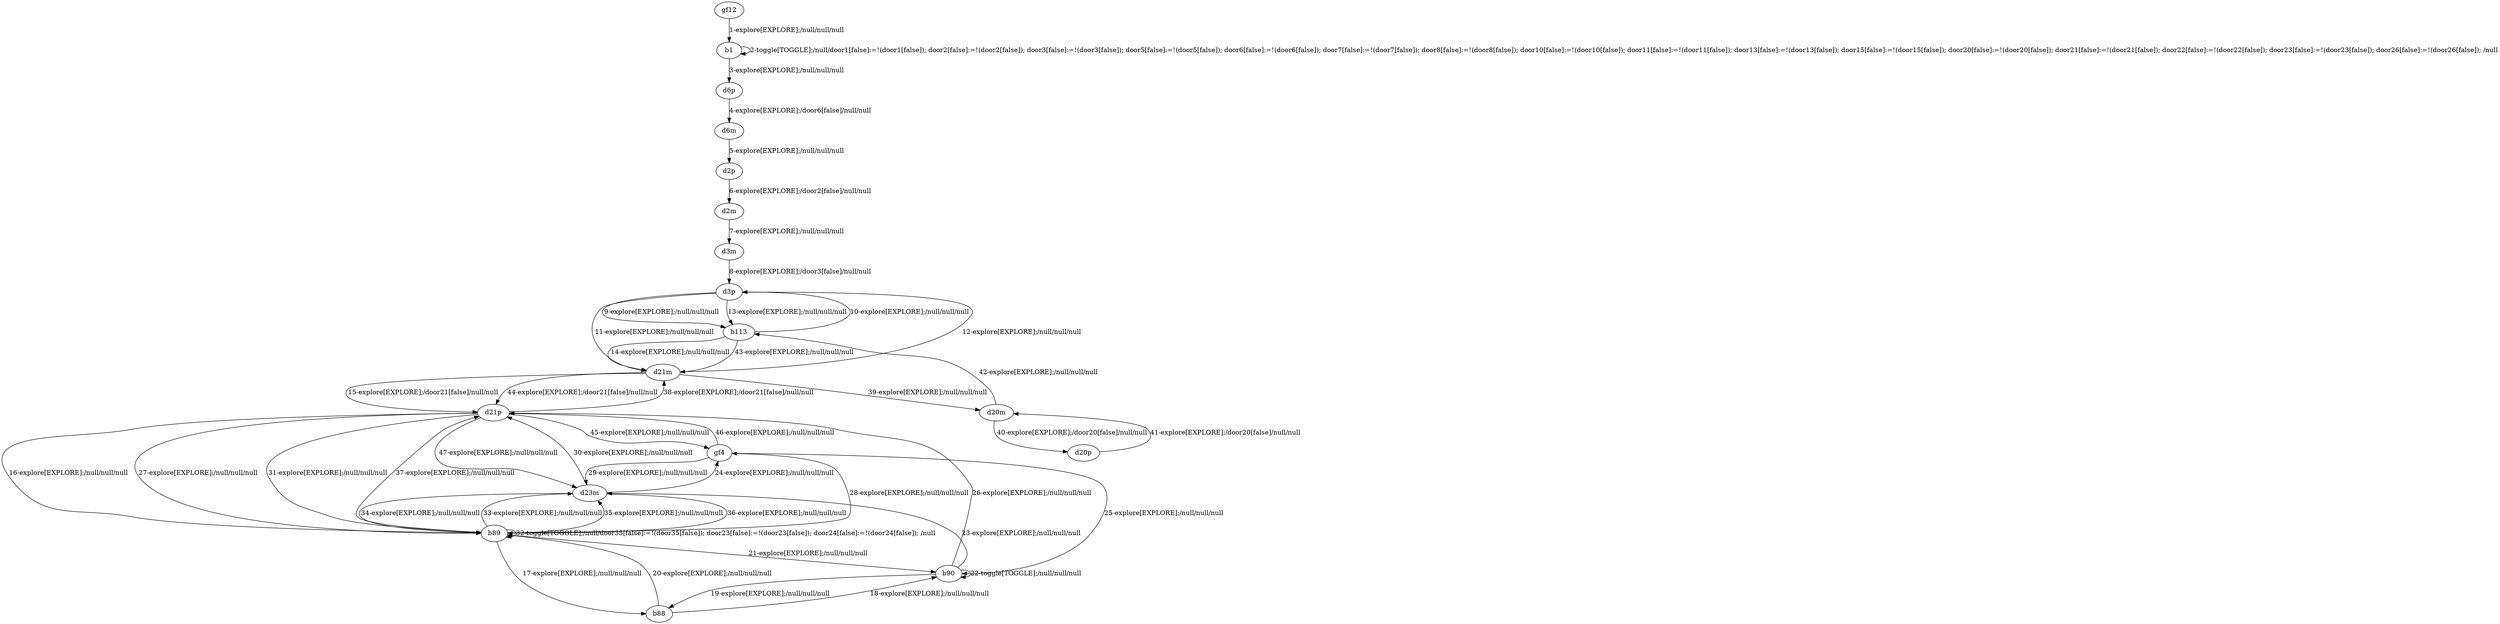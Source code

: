 # Total number of goals covered by this test: 2
# b90 --> d21p
# b89 --> b89

digraph g {
"gf12" -> "b1" [label = "1-explore[EXPLORE];/null/null/null"];
"b1" -> "b1" [label = "2-toggle[TOGGLE];/null/door1[false]:=!(door1[false]); door2[false]:=!(door2[false]); door3[false]:=!(door3[false]); door5[false]:=!(door5[false]); door6[false]:=!(door6[false]); door7[false]:=!(door7[false]); door8[false]:=!(door8[false]); door10[false]:=!(door10[false]); door11[false]:=!(door11[false]); door13[false]:=!(door13[false]); door15[false]:=!(door15[false]); door20[false]:=!(door20[false]); door21[false]:=!(door21[false]); door22[false]:=!(door22[false]); door23[false]:=!(door23[false]); door26[false]:=!(door26[false]); /null"];
"b1" -> "d6p" [label = "3-explore[EXPLORE];/null/null/null"];
"d6p" -> "d6m" [label = "4-explore[EXPLORE];/door6[false]/null/null"];
"d6m" -> "d2p" [label = "5-explore[EXPLORE];/null/null/null"];
"d2p" -> "d2m" [label = "6-explore[EXPLORE];/door2[false]/null/null"];
"d2m" -> "d3m" [label = "7-explore[EXPLORE];/null/null/null"];
"d3m" -> "d3p" [label = "8-explore[EXPLORE];/door3[false]/null/null"];
"d3p" -> "b113" [label = "9-explore[EXPLORE];/null/null/null"];
"b113" -> "d3p" [label = "10-explore[EXPLORE];/null/null/null"];
"d3p" -> "d21m" [label = "11-explore[EXPLORE];/null/null/null"];
"d21m" -> "d3p" [label = "12-explore[EXPLORE];/null/null/null"];
"d3p" -> "b113" [label = "13-explore[EXPLORE];/null/null/null"];
"b113" -> "d21m" [label = "14-explore[EXPLORE];/null/null/null"];
"d21m" -> "d21p" [label = "15-explore[EXPLORE];/door21[false]/null/null"];
"d21p" -> "b89" [label = "16-explore[EXPLORE];/null/null/null"];
"b89" -> "b88" [label = "17-explore[EXPLORE];/null/null/null"];
"b88" -> "b90" [label = "18-explore[EXPLORE];/null/null/null"];
"b90" -> "b88" [label = "19-explore[EXPLORE];/null/null/null"];
"b88" -> "b89" [label = "20-explore[EXPLORE];/null/null/null"];
"b89" -> "b90" [label = "21-explore[EXPLORE];/null/null/null"];
"b90" -> "b90" [label = "22-toggle[TOGGLE];/null/null/null"];
"b90" -> "d23m" [label = "23-explore[EXPLORE];/null/null/null"];
"d23m" -> "gf4" [label = "24-explore[EXPLORE];/null/null/null"];
"gf4" -> "b90" [label = "25-explore[EXPLORE];/null/null/null"];
"b90" -> "d21p" [label = "26-explore[EXPLORE];/null/null/null"];
"d21p" -> "b89" [label = "27-explore[EXPLORE];/null/null/null"];
"b89" -> "gf4" [label = "28-explore[EXPLORE];/null/null/null"];
"gf4" -> "d23m" [label = "29-explore[EXPLORE];/null/null/null"];
"d23m" -> "d21p" [label = "30-explore[EXPLORE];/null/null/null"];
"d21p" -> "b89" [label = "31-explore[EXPLORE];/null/null/null"];
"b89" -> "b89" [label = "32-toggle[TOGGLE];/null/door35[false]:=!(door35[false]); door23[false]:=!(door23[false]); door24[false]:=!(door24[false]); /null"];
"b89" -> "d23m" [label = "33-explore[EXPLORE];/null/null/null"];
"d23m" -> "b89" [label = "34-explore[EXPLORE];/null/null/null"];
"b89" -> "d23m" [label = "35-explore[EXPLORE];/null/null/null"];
"d23m" -> "b89" [label = "36-explore[EXPLORE];/null/null/null"];
"b89" -> "d21p" [label = "37-explore[EXPLORE];/null/null/null"];
"d21p" -> "d21m" [label = "38-explore[EXPLORE];/door21[false]/null/null"];
"d21m" -> "d20m" [label = "39-explore[EXPLORE];/null/null/null"];
"d20m" -> "d20p" [label = "40-explore[EXPLORE];/door20[false]/null/null"];
"d20p" -> "d20m" [label = "41-explore[EXPLORE];/door20[false]/null/null"];
"d20m" -> "b113" [label = "42-explore[EXPLORE];/null/null/null"];
"b113" -> "d21m" [label = "43-explore[EXPLORE];/null/null/null"];
"d21m" -> "d21p" [label = "44-explore[EXPLORE];/door21[false]/null/null"];
"d21p" -> "gf4" [label = "45-explore[EXPLORE];/null/null/null"];
"gf4" -> "d21p" [label = "46-explore[EXPLORE];/null/null/null"];
"d21p" -> "d23m" [label = "47-explore[EXPLORE];/null/null/null"];
}